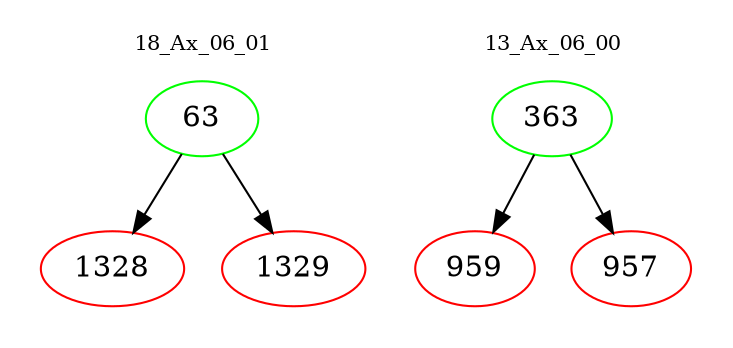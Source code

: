 digraph{
subgraph cluster_0 {
color = white
label = "18_Ax_06_01";
fontsize=10;
T0_63 [label="63", color="green"]
T0_63 -> T0_1328 [color="black"]
T0_1328 [label="1328", color="red"]
T0_63 -> T0_1329 [color="black"]
T0_1329 [label="1329", color="red"]
}
subgraph cluster_1 {
color = white
label = "13_Ax_06_00";
fontsize=10;
T1_363 [label="363", color="green"]
T1_363 -> T1_959 [color="black"]
T1_959 [label="959", color="red"]
T1_363 -> T1_957 [color="black"]
T1_957 [label="957", color="red"]
}
}
